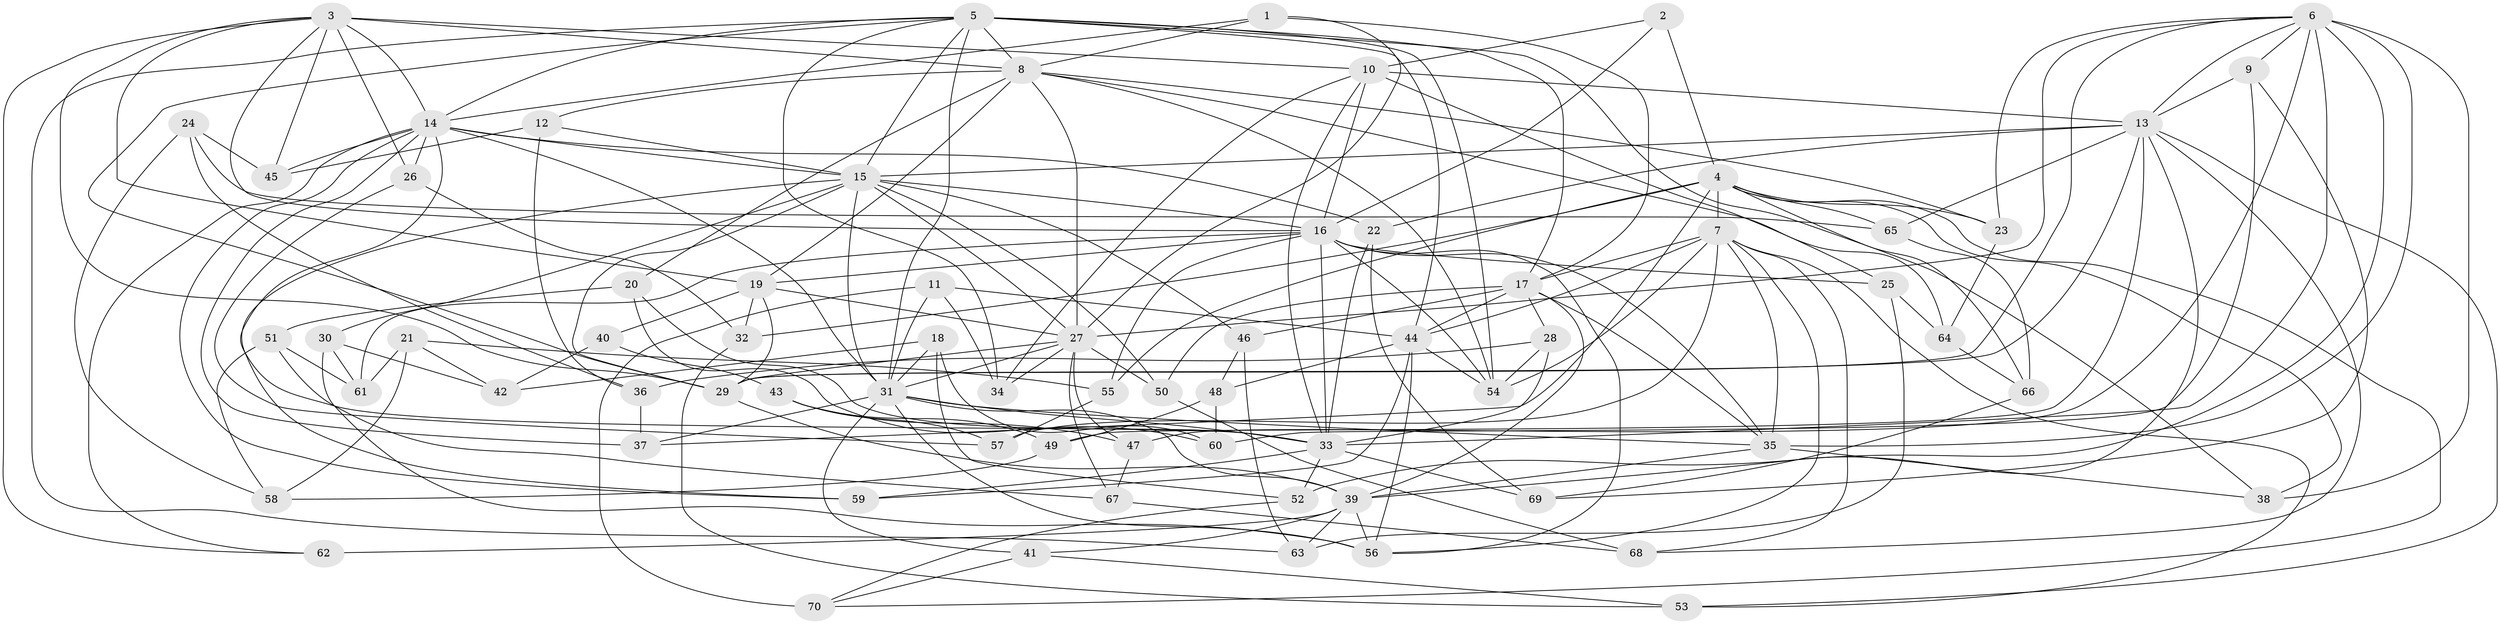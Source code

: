 // original degree distribution, {4: 1.0}
// Generated by graph-tools (version 1.1) at 2025/38/03/09/25 02:38:09]
// undirected, 70 vertices, 198 edges
graph export_dot {
graph [start="1"]
  node [color=gray90,style=filled];
  1;
  2;
  3;
  4;
  5;
  6;
  7;
  8;
  9;
  10;
  11;
  12;
  13;
  14;
  15;
  16;
  17;
  18;
  19;
  20;
  21;
  22;
  23;
  24;
  25;
  26;
  27;
  28;
  29;
  30;
  31;
  32;
  33;
  34;
  35;
  36;
  37;
  38;
  39;
  40;
  41;
  42;
  43;
  44;
  45;
  46;
  47;
  48;
  49;
  50;
  51;
  52;
  53;
  54;
  55;
  56;
  57;
  58;
  59;
  60;
  61;
  62;
  63;
  64;
  65;
  66;
  67;
  68;
  69;
  70;
  1 -- 8 [weight=1.0];
  1 -- 14 [weight=1.0];
  1 -- 17 [weight=1.0];
  1 -- 27 [weight=1.0];
  2 -- 4 [weight=2.0];
  2 -- 10 [weight=1.0];
  2 -- 16 [weight=1.0];
  3 -- 8 [weight=2.0];
  3 -- 10 [weight=1.0];
  3 -- 14 [weight=1.0];
  3 -- 16 [weight=1.0];
  3 -- 19 [weight=1.0];
  3 -- 26 [weight=1.0];
  3 -- 29 [weight=1.0];
  3 -- 45 [weight=1.0];
  3 -- 62 [weight=1.0];
  4 -- 7 [weight=2.0];
  4 -- 23 [weight=1.0];
  4 -- 32 [weight=1.0];
  4 -- 37 [weight=1.0];
  4 -- 38 [weight=1.0];
  4 -- 55 [weight=1.0];
  4 -- 65 [weight=1.0];
  4 -- 66 [weight=1.0];
  4 -- 70 [weight=1.0];
  5 -- 8 [weight=1.0];
  5 -- 14 [weight=1.0];
  5 -- 15 [weight=1.0];
  5 -- 17 [weight=2.0];
  5 -- 29 [weight=1.0];
  5 -- 31 [weight=1.0];
  5 -- 34 [weight=1.0];
  5 -- 38 [weight=1.0];
  5 -- 44 [weight=1.0];
  5 -- 54 [weight=1.0];
  5 -- 63 [weight=1.0];
  6 -- 9 [weight=1.0];
  6 -- 13 [weight=1.0];
  6 -- 23 [weight=1.0];
  6 -- 27 [weight=1.0];
  6 -- 29 [weight=1.0];
  6 -- 33 [weight=2.0];
  6 -- 35 [weight=2.0];
  6 -- 38 [weight=1.0];
  6 -- 47 [weight=1.0];
  6 -- 52 [weight=1.0];
  7 -- 17 [weight=1.0];
  7 -- 35 [weight=1.0];
  7 -- 44 [weight=1.0];
  7 -- 53 [weight=1.0];
  7 -- 54 [weight=1.0];
  7 -- 56 [weight=1.0];
  7 -- 57 [weight=1.0];
  7 -- 68 [weight=1.0];
  8 -- 12 [weight=1.0];
  8 -- 19 [weight=1.0];
  8 -- 20 [weight=1.0];
  8 -- 23 [weight=1.0];
  8 -- 27 [weight=2.0];
  8 -- 54 [weight=1.0];
  8 -- 64 [weight=1.0];
  9 -- 13 [weight=1.0];
  9 -- 60 [weight=1.0];
  9 -- 69 [weight=1.0];
  10 -- 13 [weight=2.0];
  10 -- 16 [weight=1.0];
  10 -- 25 [weight=1.0];
  10 -- 33 [weight=1.0];
  10 -- 34 [weight=1.0];
  11 -- 31 [weight=1.0];
  11 -- 34 [weight=1.0];
  11 -- 44 [weight=1.0];
  11 -- 70 [weight=1.0];
  12 -- 15 [weight=1.0];
  12 -- 36 [weight=1.0];
  12 -- 45 [weight=1.0];
  13 -- 15 [weight=1.0];
  13 -- 22 [weight=1.0];
  13 -- 29 [weight=1.0];
  13 -- 39 [weight=1.0];
  13 -- 49 [weight=1.0];
  13 -- 53 [weight=1.0];
  13 -- 65 [weight=1.0];
  13 -- 68 [weight=1.0];
  14 -- 15 [weight=1.0];
  14 -- 22 [weight=1.0];
  14 -- 26 [weight=1.0];
  14 -- 31 [weight=1.0];
  14 -- 33 [weight=1.0];
  14 -- 37 [weight=1.0];
  14 -- 45 [weight=1.0];
  14 -- 59 [weight=1.0];
  14 -- 62 [weight=1.0];
  15 -- 16 [weight=1.0];
  15 -- 27 [weight=1.0];
  15 -- 29 [weight=1.0];
  15 -- 30 [weight=1.0];
  15 -- 31 [weight=1.0];
  15 -- 46 [weight=1.0];
  15 -- 50 [weight=1.0];
  15 -- 59 [weight=1.0];
  16 -- 19 [weight=1.0];
  16 -- 25 [weight=1.0];
  16 -- 33 [weight=1.0];
  16 -- 35 [weight=1.0];
  16 -- 54 [weight=1.0];
  16 -- 55 [weight=1.0];
  16 -- 56 [weight=1.0];
  16 -- 61 [weight=1.0];
  17 -- 28 [weight=1.0];
  17 -- 35 [weight=1.0];
  17 -- 39 [weight=1.0];
  17 -- 44 [weight=1.0];
  17 -- 46 [weight=1.0];
  17 -- 50 [weight=1.0];
  18 -- 31 [weight=1.0];
  18 -- 42 [weight=1.0];
  18 -- 52 [weight=1.0];
  18 -- 60 [weight=1.0];
  19 -- 27 [weight=1.0];
  19 -- 29 [weight=1.0];
  19 -- 32 [weight=1.0];
  19 -- 40 [weight=2.0];
  20 -- 33 [weight=1.0];
  20 -- 51 [weight=1.0];
  20 -- 60 [weight=1.0];
  21 -- 42 [weight=1.0];
  21 -- 55 [weight=1.0];
  21 -- 58 [weight=1.0];
  21 -- 61 [weight=1.0];
  22 -- 33 [weight=1.0];
  22 -- 69 [weight=1.0];
  23 -- 64 [weight=1.0];
  24 -- 36 [weight=1.0];
  24 -- 45 [weight=1.0];
  24 -- 58 [weight=1.0];
  24 -- 65 [weight=1.0];
  25 -- 63 [weight=1.0];
  25 -- 64 [weight=1.0];
  26 -- 32 [weight=1.0];
  26 -- 57 [weight=1.0];
  27 -- 29 [weight=1.0];
  27 -- 31 [weight=1.0];
  27 -- 34 [weight=1.0];
  27 -- 47 [weight=1.0];
  27 -- 50 [weight=1.0];
  27 -- 67 [weight=1.0];
  28 -- 33 [weight=1.0];
  28 -- 36 [weight=1.0];
  28 -- 54 [weight=1.0];
  29 -- 39 [weight=1.0];
  30 -- 42 [weight=1.0];
  30 -- 56 [weight=1.0];
  30 -- 61 [weight=1.0];
  31 -- 33 [weight=1.0];
  31 -- 35 [weight=1.0];
  31 -- 37 [weight=1.0];
  31 -- 39 [weight=1.0];
  31 -- 41 [weight=1.0];
  31 -- 56 [weight=1.0];
  32 -- 53 [weight=1.0];
  33 -- 52 [weight=1.0];
  33 -- 59 [weight=1.0];
  33 -- 69 [weight=1.0];
  35 -- 38 [weight=1.0];
  35 -- 39 [weight=1.0];
  36 -- 37 [weight=1.0];
  39 -- 41 [weight=1.0];
  39 -- 56 [weight=1.0];
  39 -- 62 [weight=2.0];
  39 -- 63 [weight=1.0];
  40 -- 42 [weight=1.0];
  40 -- 43 [weight=1.0];
  41 -- 53 [weight=1.0];
  41 -- 70 [weight=1.0];
  43 -- 47 [weight=1.0];
  43 -- 49 [weight=1.0];
  43 -- 57 [weight=1.0];
  44 -- 48 [weight=1.0];
  44 -- 54 [weight=1.0];
  44 -- 56 [weight=1.0];
  44 -- 59 [weight=1.0];
  46 -- 48 [weight=1.0];
  46 -- 63 [weight=1.0];
  47 -- 67 [weight=1.0];
  48 -- 49 [weight=1.0];
  48 -- 60 [weight=1.0];
  49 -- 58 [weight=1.0];
  50 -- 68 [weight=1.0];
  51 -- 58 [weight=1.0];
  51 -- 61 [weight=1.0];
  51 -- 67 [weight=1.0];
  52 -- 70 [weight=1.0];
  55 -- 57 [weight=1.0];
  64 -- 66 [weight=1.0];
  65 -- 66 [weight=1.0];
  66 -- 69 [weight=1.0];
  67 -- 68 [weight=1.0];
}
